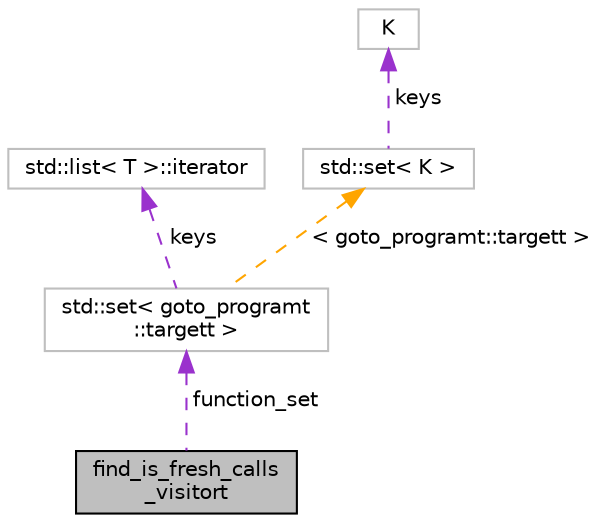 digraph "find_is_fresh_calls_visitort"
{
 // LATEX_PDF_SIZE
  bgcolor="transparent";
  edge [fontname="Helvetica",fontsize="10",labelfontname="Helvetica",labelfontsize="10"];
  node [fontname="Helvetica",fontsize="10",shape=record];
  Node1 [label="find_is_fresh_calls\l_visitort",height=0.2,width=0.4,color="black", fillcolor="grey75", style="filled", fontcolor="black",tooltip="Predicate to be used with the exprt::visit() function."];
  Node2 -> Node1 [dir="back",color="darkorchid3",fontsize="10",style="dashed",label=" function_set" ,fontname="Helvetica"];
  Node2 [label="std::set\< goto_programt\l::targett \>",height=0.2,width=0.4,color="grey75",tooltip=" "];
  Node3 -> Node2 [dir="back",color="darkorchid3",fontsize="10",style="dashed",label=" keys" ,fontname="Helvetica"];
  Node3 [label="std::list\< T \>::iterator",height=0.2,width=0.4,color="grey75",tooltip="STL iterator class."];
  Node4 -> Node2 [dir="back",color="orange",fontsize="10",style="dashed",label=" \< goto_programt::targett \>" ,fontname="Helvetica"];
  Node4 [label="std::set\< K \>",height=0.2,width=0.4,color="grey75",tooltip="STL class."];
  Node5 -> Node4 [dir="back",color="darkorchid3",fontsize="10",style="dashed",label=" keys" ,fontname="Helvetica"];
  Node5 [label="K",height=0.2,width=0.4,color="grey75",tooltip=" "];
}
